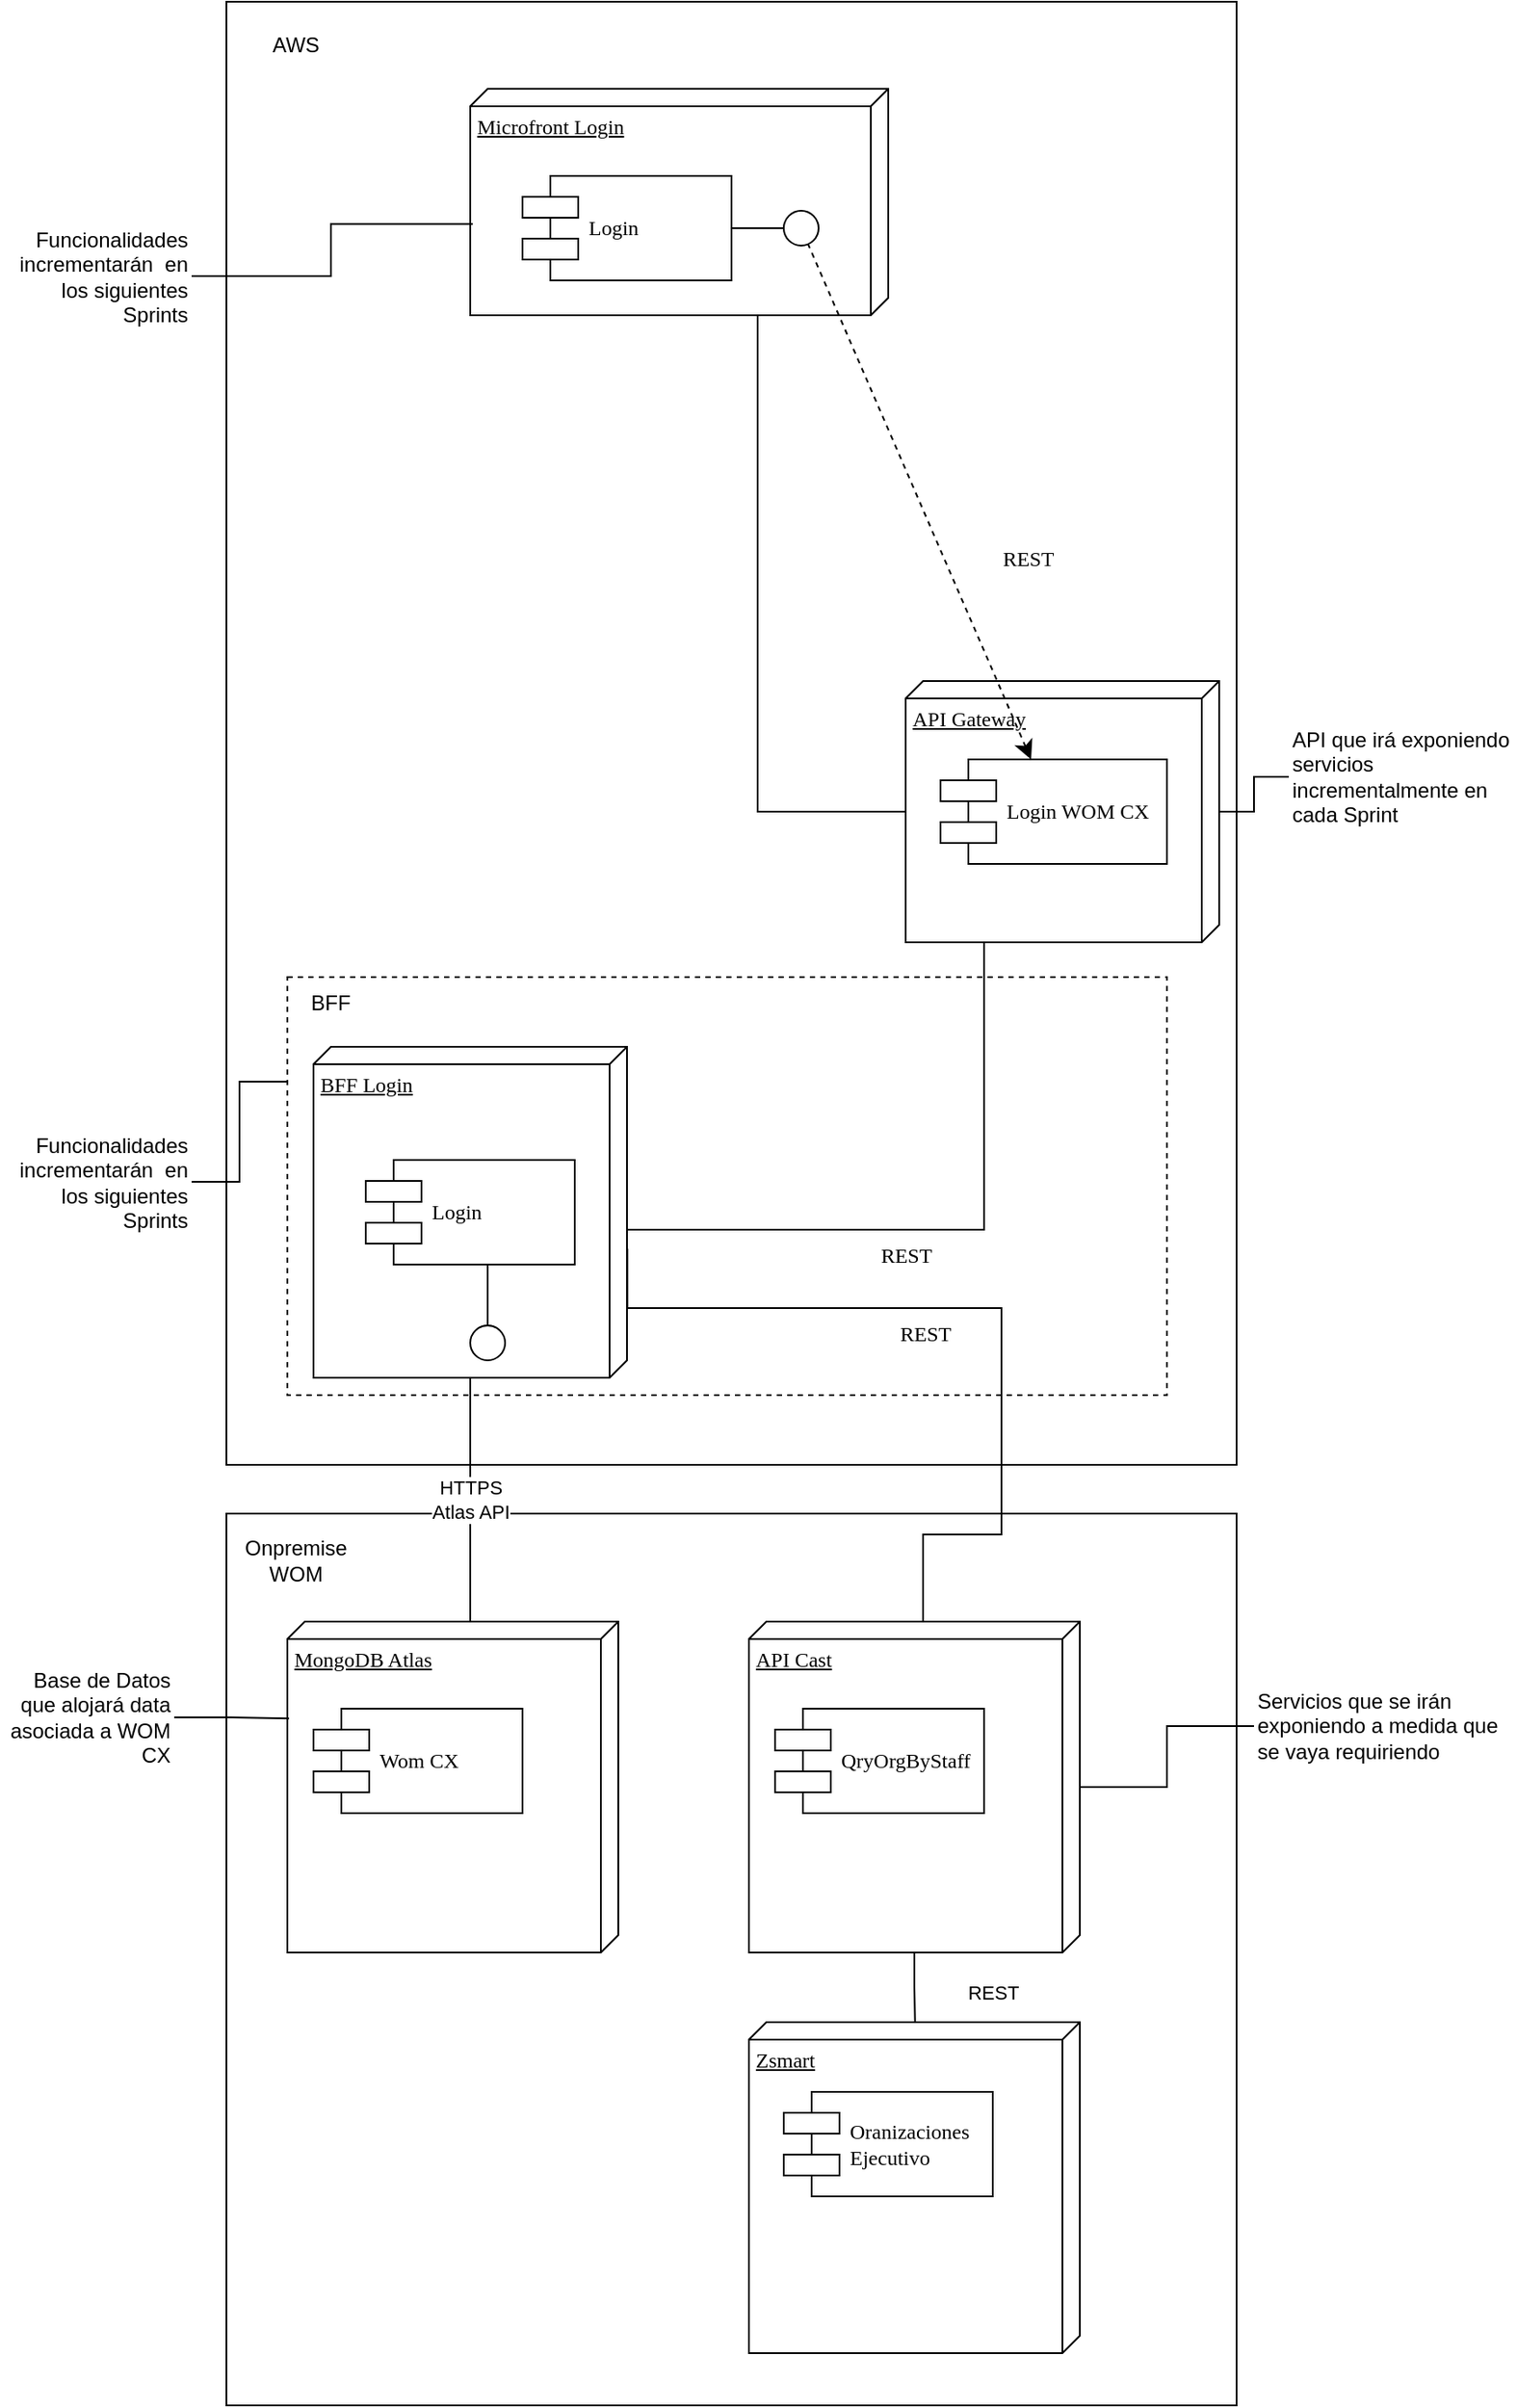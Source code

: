 <mxfile version="22.0.2" type="github">
  <diagram name="Page-1" id="5f0bae14-7c28-e335-631c-24af17079c00">
    <mxGraphModel dx="2365" dy="697" grid="1" gridSize="10" guides="1" tooltips="1" connect="1" arrows="1" fold="1" page="1" pageScale="1" pageWidth="1100" pageHeight="850" background="none" math="0" shadow="0">
      <root>
        <mxCell id="0" />
        <mxCell id="1" parent="0" />
        <mxCell id="EeXkkkL23-UbbNsX8uU1-13" value="" style="rounded=0;whiteSpace=wrap;html=1;fillColor=none;align=left;" vertex="1" parent="1">
          <mxGeometry x="30" y="888" width="580" height="512" as="geometry" />
        </mxCell>
        <mxCell id="EeXkkkL23-UbbNsX8uU1-3" value="" style="rounded=0;whiteSpace=wrap;html=1;fillColor=none;align=left;" vertex="1" parent="1">
          <mxGeometry x="30" y="20" width="580" height="840" as="geometry" />
        </mxCell>
        <mxCell id="EeXkkkL23-UbbNsX8uU1-2" value="" style="rounded=0;whiteSpace=wrap;html=1;dashed=1;fillColor=none;align=left;" vertex="1" parent="1">
          <mxGeometry x="65" y="580" width="505" height="240" as="geometry" />
        </mxCell>
        <mxCell id="39150e848f15840c-1" value="Microfront Login" style="verticalAlign=top;align=left;spacingTop=8;spacingLeft=2;spacingRight=12;shape=cube;size=10;direction=south;fontStyle=4;html=1;rounded=0;shadow=0;comic=0;labelBackgroundColor=none;strokeWidth=1;fontFamily=Verdana;fontSize=12" parent="1" vertex="1">
          <mxGeometry x="170" y="70" width="240" height="130" as="geometry" />
        </mxCell>
        <mxCell id="39150e848f15840c-2" value="BFF Login" style="verticalAlign=top;align=left;spacingTop=8;spacingLeft=2;spacingRight=12;shape=cube;size=10;direction=south;fontStyle=4;html=1;rounded=0;shadow=0;comic=0;labelBackgroundColor=none;strokeWidth=1;fontFamily=Verdana;fontSize=12" parent="1" vertex="1">
          <mxGeometry x="80" y="620" width="180" height="190" as="geometry" />
        </mxCell>
        <mxCell id="39150e848f15840c-3" value="API Gateway" style="verticalAlign=top;align=left;spacingTop=8;spacingLeft=2;spacingRight=12;shape=cube;size=10;direction=south;fontStyle=4;html=1;rounded=0;shadow=0;comic=0;labelBackgroundColor=none;strokeWidth=1;fontFamily=Verdana;fontSize=12" parent="1" vertex="1">
          <mxGeometry x="420" y="410" width="180" height="150" as="geometry" />
        </mxCell>
        <mxCell id="39150e848f15840c-5" value="Login" style="shape=component;align=left;spacingLeft=36;rounded=0;shadow=0;comic=0;labelBackgroundColor=none;strokeWidth=1;fontFamily=Verdana;fontSize=12;html=1;" parent="1" vertex="1">
          <mxGeometry x="200" y="120" width="120" height="60" as="geometry" />
        </mxCell>
        <mxCell id="39150e848f15840c-6" value="" style="ellipse;whiteSpace=wrap;html=1;rounded=0;shadow=0;comic=0;labelBackgroundColor=none;strokeWidth=1;fontFamily=Verdana;fontSize=12;align=center;" parent="1" vertex="1">
          <mxGeometry x="350" y="140" width="20" height="20" as="geometry" />
        </mxCell>
        <mxCell id="39150e848f15840c-7" value="Login" style="shape=component;align=left;spacingLeft=36;rounded=0;shadow=0;comic=0;labelBackgroundColor=none;strokeWidth=1;fontFamily=Verdana;fontSize=12;html=1;" parent="1" vertex="1">
          <mxGeometry x="110" y="685" width="120" height="60" as="geometry" />
        </mxCell>
        <mxCell id="39150e848f15840c-9" value="" style="ellipse;whiteSpace=wrap;html=1;rounded=0;shadow=0;comic=0;labelBackgroundColor=none;strokeWidth=1;fontFamily=Verdana;fontSize=12;align=center;" parent="1" vertex="1">
          <mxGeometry x="170" y="780" width="20" height="20" as="geometry" />
        </mxCell>
        <mxCell id="39150e848f15840c-10" value="Login WOM CX" style="shape=component;align=left;spacingLeft=36;rounded=0;shadow=0;comic=0;labelBackgroundColor=none;strokeWidth=1;fontFamily=Verdana;fontSize=12;html=1;" parent="1" vertex="1">
          <mxGeometry x="440" y="455" width="130" height="60" as="geometry" />
        </mxCell>
        <mxCell id="39150e848f15840c-11" value="REST" style="edgeStyle=none;rounded=0;html=1;dashed=1;labelBackgroundColor=none;startArrow=classic;startFill=1;startSize=8;endArrow=none;endFill=0;endSize=16;fontFamily=Verdana;fontSize=12;" parent="1" source="39150e848f15840c-10" target="39150e848f15840c-6" edge="1">
          <mxGeometry x="-0.34" y="-44" relative="1" as="geometry">
            <mxPoint as="offset" />
          </mxGeometry>
        </mxCell>
        <mxCell id="39150e848f15840c-13" style="edgeStyle=elbowEdgeStyle;rounded=0;html=1;labelBackgroundColor=none;startArrow=none;startFill=0;startSize=8;endArrow=none;endFill=0;endSize=16;fontFamily=Verdana;fontSize=12;" parent="1" source="39150e848f15840c-9" target="39150e848f15840c-7" edge="1">
          <mxGeometry relative="1" as="geometry" />
        </mxCell>
        <mxCell id="39150e848f15840c-14" style="edgeStyle=elbowEdgeStyle;rounded=0;html=1;labelBackgroundColor=none;startArrow=none;startFill=0;startSize=8;endArrow=none;endFill=0;endSize=16;fontFamily=Verdana;fontSize=12;" parent="1" source="39150e848f15840c-6" target="39150e848f15840c-5" edge="1">
          <mxGeometry relative="1" as="geometry" />
        </mxCell>
        <mxCell id="39150e848f15840c-18" style="edgeStyle=orthogonalEdgeStyle;rounded=0;html=1;labelBackgroundColor=none;startArrow=none;startFill=0;startSize=8;endArrow=none;endFill=0;endSize=16;fontFamily=Verdana;fontSize=12;" parent="1" source="39150e848f15840c-3" target="39150e848f15840c-1" edge="1">
          <mxGeometry relative="1" as="geometry">
            <Array as="points">
              <mxPoint x="335" y="485" />
            </Array>
          </mxGeometry>
        </mxCell>
        <mxCell id="EeXkkkL23-UbbNsX8uU1-1" value="REST" style="edgeStyle=orthogonalEdgeStyle;rounded=0;html=1;labelBackgroundColor=none;startArrow=none;startFill=0;startSize=8;endArrow=none;endFill=0;endSize=16;fontFamily=Verdana;fontSize=12;exitX=0;exitY=0;exitDx=150;exitDy=135;exitPerimeter=0;entryX=0;entryY=0;entryDx=105;entryDy=0;entryPerimeter=0;" edge="1" parent="1" source="39150e848f15840c-3" target="39150e848f15840c-2">
          <mxGeometry x="0.135" y="15" relative="1" as="geometry">
            <Array as="points">
              <mxPoint x="465" y="725" />
            </Array>
            <mxPoint x="430" y="495" as="sourcePoint" />
            <mxPoint x="345" y="210" as="targetPoint" />
            <mxPoint as="offset" />
          </mxGeometry>
        </mxCell>
        <mxCell id="EeXkkkL23-UbbNsX8uU1-4" value="MongoDB Atlas" style="verticalAlign=top;align=left;spacingTop=8;spacingLeft=2;spacingRight=12;shape=cube;size=10;direction=south;fontStyle=4;html=1;rounded=0;shadow=0;comic=0;labelBackgroundColor=none;strokeWidth=1;fontFamily=Verdana;fontSize=12" vertex="1" parent="1">
          <mxGeometry x="65" y="950" width="190" height="190" as="geometry" />
        </mxCell>
        <mxCell id="EeXkkkL23-UbbNsX8uU1-5" value="HTTPS&lt;br&gt;Atlas API" style="edgeStyle=orthogonalEdgeStyle;rounded=0;orthogonalLoop=1;jettySize=auto;html=1;entryX=0;entryY=0;entryDx=0;entryDy=85;entryPerimeter=0;endArrow=none;endFill=0;" edge="1" parent="1" source="39150e848f15840c-2" target="EeXkkkL23-UbbNsX8uU1-4">
          <mxGeometry relative="1" as="geometry" />
        </mxCell>
        <mxCell id="EeXkkkL23-UbbNsX8uU1-6" value="Wom CX" style="shape=component;align=left;spacingLeft=36;rounded=0;shadow=0;comic=0;labelBackgroundColor=none;strokeWidth=1;fontFamily=Verdana;fontSize=12;html=1;" vertex="1" parent="1">
          <mxGeometry x="80" y="1000" width="120" height="60" as="geometry" />
        </mxCell>
        <mxCell id="EeXkkkL23-UbbNsX8uU1-7" value="API Cast" style="verticalAlign=top;align=left;spacingTop=8;spacingLeft=2;spacingRight=12;shape=cube;size=10;direction=south;fontStyle=4;html=1;rounded=0;shadow=0;comic=0;labelBackgroundColor=none;strokeWidth=1;fontFamily=Verdana;fontSize=12" vertex="1" parent="1">
          <mxGeometry x="330" y="950" width="190" height="190" as="geometry" />
        </mxCell>
        <mxCell id="EeXkkkL23-UbbNsX8uU1-8" value="QryOrgByStaff" style="shape=component;align=left;spacingLeft=36;rounded=0;shadow=0;comic=0;labelBackgroundColor=none;strokeWidth=1;fontFamily=Verdana;fontSize=12;html=1;" vertex="1" parent="1">
          <mxGeometry x="345" y="1000" width="120" height="60" as="geometry" />
        </mxCell>
        <mxCell id="EeXkkkL23-UbbNsX8uU1-9" value="Zsmart" style="verticalAlign=top;align=left;spacingTop=8;spacingLeft=2;spacingRight=12;shape=cube;size=10;direction=south;fontStyle=4;html=1;rounded=0;shadow=0;comic=0;labelBackgroundColor=none;strokeWidth=1;fontFamily=Verdana;fontSize=12" vertex="1" parent="1">
          <mxGeometry x="330" y="1180" width="190" height="190" as="geometry" />
        </mxCell>
        <mxCell id="EeXkkkL23-UbbNsX8uU1-10" value="Oranizaciones&lt;br&gt;Ejecutivo" style="shape=component;align=left;spacingLeft=36;rounded=0;shadow=0;comic=0;labelBackgroundColor=none;strokeWidth=1;fontFamily=Verdana;fontSize=12;html=1;" vertex="1" parent="1">
          <mxGeometry x="350" y="1220" width="120" height="60" as="geometry" />
        </mxCell>
        <mxCell id="EeXkkkL23-UbbNsX8uU1-11" value="REST" style="edgeStyle=orthogonalEdgeStyle;rounded=0;orthogonalLoop=1;jettySize=auto;html=1;entryX=0.001;entryY=0.498;entryDx=0;entryDy=0;entryPerimeter=0;endArrow=none;endFill=0;" edge="1" parent="1" source="EeXkkkL23-UbbNsX8uU1-7" target="EeXkkkL23-UbbNsX8uU1-9">
          <mxGeometry x="0.143" y="45" relative="1" as="geometry">
            <mxPoint as="offset" />
          </mxGeometry>
        </mxCell>
        <mxCell id="EeXkkkL23-UbbNsX8uU1-12" value="REST" style="edgeStyle=orthogonalEdgeStyle;rounded=0;html=1;labelBackgroundColor=none;startArrow=none;startFill=0;startSize=8;endArrow=none;endFill=0;endSize=16;fontFamily=Verdana;fontSize=12;exitX=0;exitY=0;exitDx=0;exitDy=90;exitPerimeter=0;entryX=0.61;entryY=-0.001;entryDx=0;entryDy=0;entryPerimeter=0;" edge="1" parent="1" source="EeXkkkL23-UbbNsX8uU1-7" target="39150e848f15840c-2">
          <mxGeometry x="0.135" y="15" relative="1" as="geometry">
            <Array as="points">
              <mxPoint x="475" y="900" />
              <mxPoint x="475" y="770" />
              <mxPoint x="260" y="770" />
            </Array>
            <mxPoint x="475" y="570" as="sourcePoint" />
            <mxPoint x="270" y="735" as="targetPoint" />
            <mxPoint as="offset" />
          </mxGeometry>
        </mxCell>
        <mxCell id="EeXkkkL23-UbbNsX8uU1-14" value="AWS" style="text;html=1;strokeColor=none;fillColor=none;align=center;verticalAlign=middle;whiteSpace=wrap;rounded=0;" vertex="1" parent="1">
          <mxGeometry x="40" y="30" width="60" height="30" as="geometry" />
        </mxCell>
        <mxCell id="EeXkkkL23-UbbNsX8uU1-15" value="BFF" style="text;html=1;strokeColor=none;fillColor=none;align=center;verticalAlign=middle;whiteSpace=wrap;rounded=0;" vertex="1" parent="1">
          <mxGeometry x="60" y="580" width="60" height="30" as="geometry" />
        </mxCell>
        <mxCell id="EeXkkkL23-UbbNsX8uU1-16" value="Onpremise WOM" style="text;html=1;strokeColor=none;fillColor=none;align=center;verticalAlign=middle;whiteSpace=wrap;rounded=0;" vertex="1" parent="1">
          <mxGeometry x="40" y="900" width="60" height="30" as="geometry" />
        </mxCell>
        <mxCell id="EeXkkkL23-UbbNsX8uU1-18" style="edgeStyle=orthogonalEdgeStyle;rounded=0;orthogonalLoop=1;jettySize=auto;html=1;endArrow=none;endFill=0;" edge="1" parent="1" source="EeXkkkL23-UbbNsX8uU1-17" target="EeXkkkL23-UbbNsX8uU1-7">
          <mxGeometry relative="1" as="geometry" />
        </mxCell>
        <mxCell id="EeXkkkL23-UbbNsX8uU1-17" value="Servicios que se irán exponiendo a medida que se vaya requiriendo" style="text;html=1;strokeColor=none;fillColor=none;align=left;verticalAlign=middle;whiteSpace=wrap;rounded=0;" vertex="1" parent="1">
          <mxGeometry x="620" y="970" width="150" height="80" as="geometry" />
        </mxCell>
        <mxCell id="EeXkkkL23-UbbNsX8uU1-19" value="Base de Datos que alojará data asociada a WOM CX" style="text;html=1;strokeColor=none;fillColor=none;align=right;verticalAlign=middle;whiteSpace=wrap;rounded=0;" vertex="1" parent="1">
          <mxGeometry x="-100" y="970" width="100" height="70" as="geometry" />
        </mxCell>
        <mxCell id="EeXkkkL23-UbbNsX8uU1-20" style="edgeStyle=orthogonalEdgeStyle;rounded=0;orthogonalLoop=1;jettySize=auto;html=1;entryX=0.293;entryY=0.995;entryDx=0;entryDy=0;entryPerimeter=0;endArrow=none;endFill=0;" edge="1" parent="1" source="EeXkkkL23-UbbNsX8uU1-19" target="EeXkkkL23-UbbNsX8uU1-4">
          <mxGeometry relative="1" as="geometry" />
        </mxCell>
        <mxCell id="EeXkkkL23-UbbNsX8uU1-22" style="edgeStyle=orthogonalEdgeStyle;rounded=0;orthogonalLoop=1;jettySize=auto;html=1;entryX=0;entryY=0.25;entryDx=0;entryDy=0;endArrow=none;endFill=0;" edge="1" parent="1" source="EeXkkkL23-UbbNsX8uU1-21" target="EeXkkkL23-UbbNsX8uU1-2">
          <mxGeometry relative="1" as="geometry" />
        </mxCell>
        <mxCell id="EeXkkkL23-UbbNsX8uU1-21" value="Funcionalidades incrementarán&amp;nbsp; en los siguientes Sprints" style="text;html=1;strokeColor=none;fillColor=none;align=right;verticalAlign=middle;whiteSpace=wrap;rounded=0;" vertex="1" parent="1">
          <mxGeometry x="-100" y="660" width="110" height="75" as="geometry" />
        </mxCell>
        <mxCell id="EeXkkkL23-UbbNsX8uU1-23" value="Funcionalidades incrementarán&amp;nbsp; en los siguientes Sprints" style="text;html=1;strokeColor=none;fillColor=none;align=right;verticalAlign=middle;whiteSpace=wrap;rounded=0;" vertex="1" parent="1">
          <mxGeometry x="-100" y="140" width="110" height="75" as="geometry" />
        </mxCell>
        <mxCell id="EeXkkkL23-UbbNsX8uU1-24" style="edgeStyle=orthogonalEdgeStyle;rounded=0;orthogonalLoop=1;jettySize=auto;html=1;entryX=0.597;entryY=0.994;entryDx=0;entryDy=0;entryPerimeter=0;endArrow=none;endFill=0;" edge="1" parent="1" source="EeXkkkL23-UbbNsX8uU1-23" target="39150e848f15840c-1">
          <mxGeometry relative="1" as="geometry" />
        </mxCell>
        <mxCell id="EeXkkkL23-UbbNsX8uU1-26" style="edgeStyle=orthogonalEdgeStyle;rounded=0;orthogonalLoop=1;jettySize=auto;html=1;endArrow=none;endFill=0;" edge="1" parent="1" source="EeXkkkL23-UbbNsX8uU1-25" target="39150e848f15840c-3">
          <mxGeometry relative="1" as="geometry" />
        </mxCell>
        <mxCell id="EeXkkkL23-UbbNsX8uU1-25" value="API que irá exponiendo servicios incrementalmente en cada Sprint" style="text;html=1;strokeColor=none;fillColor=none;align=left;verticalAlign=middle;whiteSpace=wrap;rounded=0;" vertex="1" parent="1">
          <mxGeometry x="640" y="420" width="130" height="90" as="geometry" />
        </mxCell>
      </root>
    </mxGraphModel>
  </diagram>
</mxfile>
